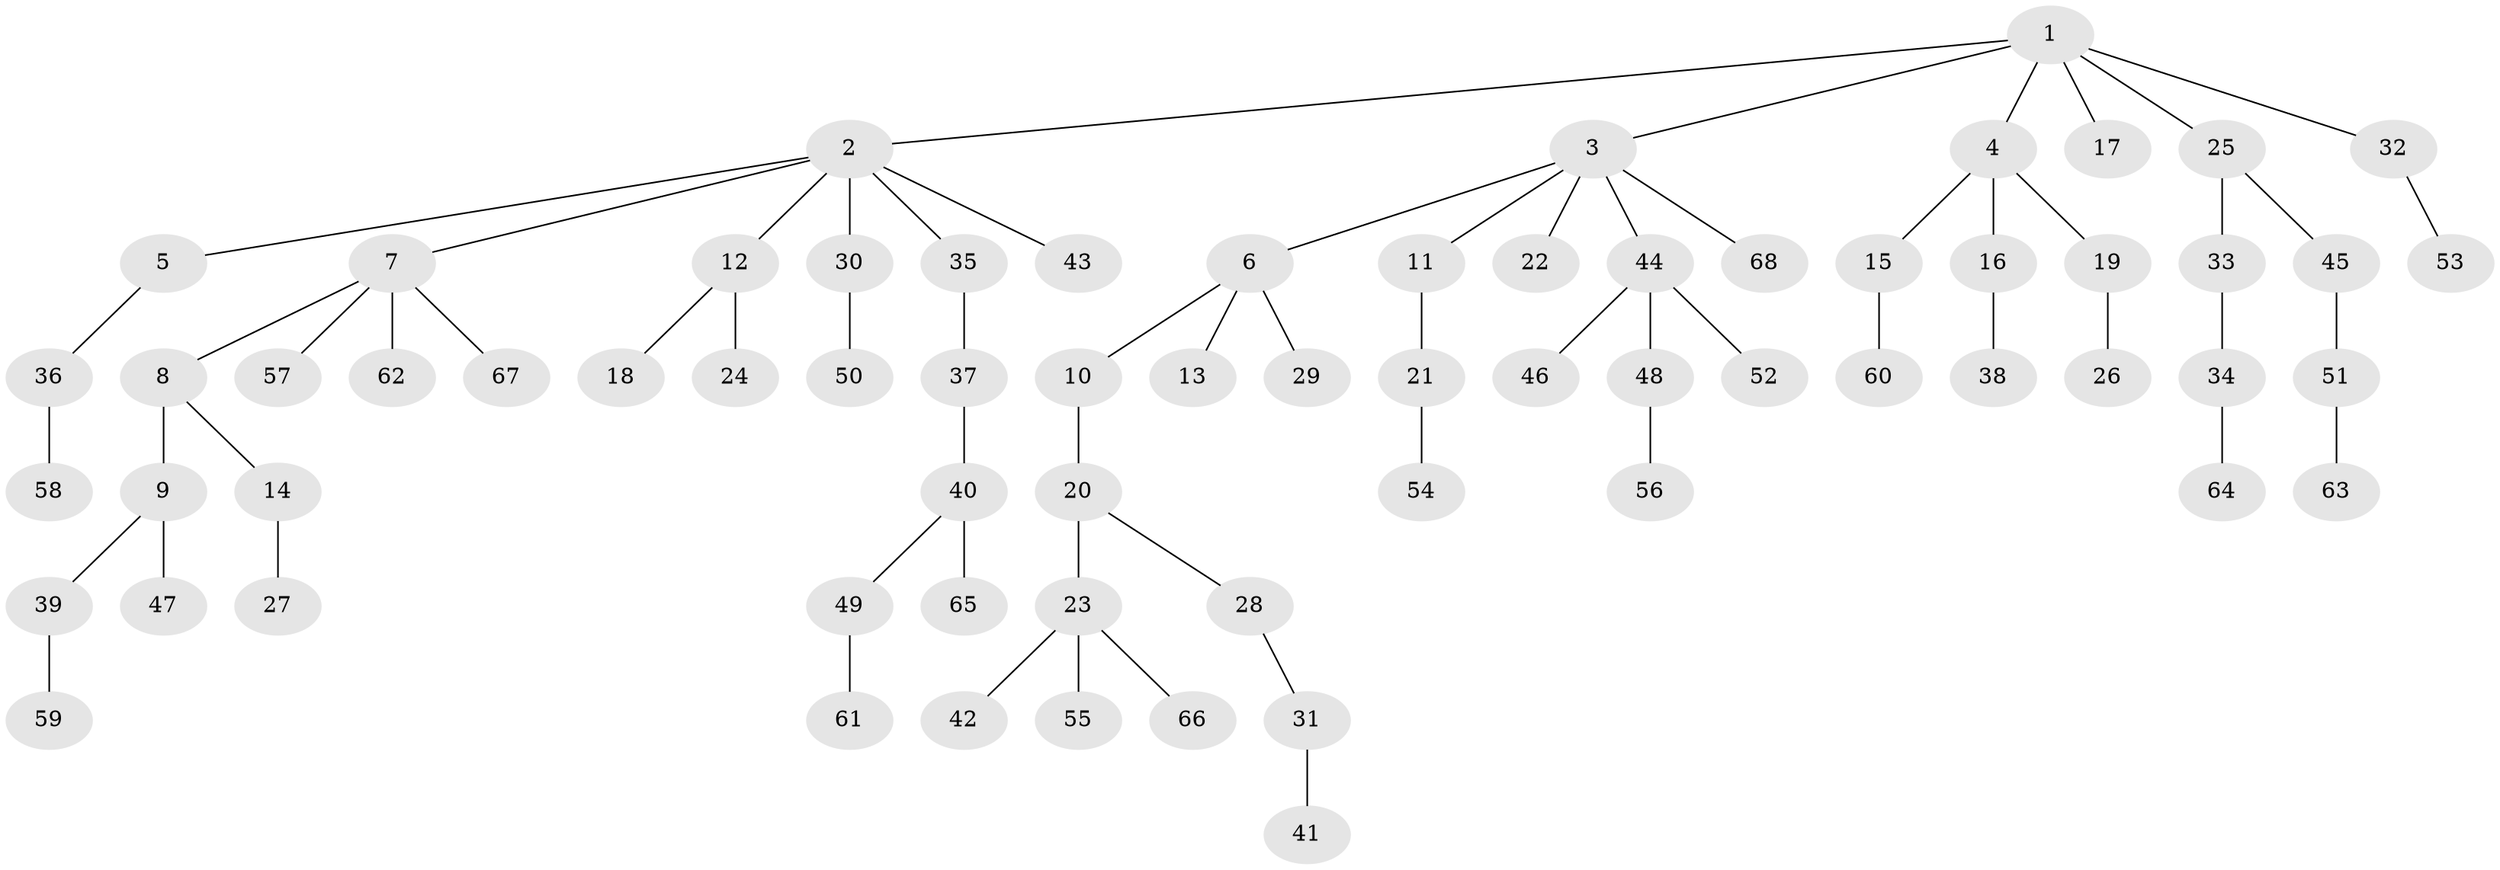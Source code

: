 // Generated by graph-tools (version 1.1) at 2025/36/03/09/25 02:36:54]
// undirected, 68 vertices, 67 edges
graph export_dot {
graph [start="1"]
  node [color=gray90,style=filled];
  1;
  2;
  3;
  4;
  5;
  6;
  7;
  8;
  9;
  10;
  11;
  12;
  13;
  14;
  15;
  16;
  17;
  18;
  19;
  20;
  21;
  22;
  23;
  24;
  25;
  26;
  27;
  28;
  29;
  30;
  31;
  32;
  33;
  34;
  35;
  36;
  37;
  38;
  39;
  40;
  41;
  42;
  43;
  44;
  45;
  46;
  47;
  48;
  49;
  50;
  51;
  52;
  53;
  54;
  55;
  56;
  57;
  58;
  59;
  60;
  61;
  62;
  63;
  64;
  65;
  66;
  67;
  68;
  1 -- 2;
  1 -- 3;
  1 -- 4;
  1 -- 17;
  1 -- 25;
  1 -- 32;
  2 -- 5;
  2 -- 7;
  2 -- 12;
  2 -- 30;
  2 -- 35;
  2 -- 43;
  3 -- 6;
  3 -- 11;
  3 -- 22;
  3 -- 44;
  3 -- 68;
  4 -- 15;
  4 -- 16;
  4 -- 19;
  5 -- 36;
  6 -- 10;
  6 -- 13;
  6 -- 29;
  7 -- 8;
  7 -- 57;
  7 -- 62;
  7 -- 67;
  8 -- 9;
  8 -- 14;
  9 -- 39;
  9 -- 47;
  10 -- 20;
  11 -- 21;
  12 -- 18;
  12 -- 24;
  14 -- 27;
  15 -- 60;
  16 -- 38;
  19 -- 26;
  20 -- 23;
  20 -- 28;
  21 -- 54;
  23 -- 42;
  23 -- 55;
  23 -- 66;
  25 -- 33;
  25 -- 45;
  28 -- 31;
  30 -- 50;
  31 -- 41;
  32 -- 53;
  33 -- 34;
  34 -- 64;
  35 -- 37;
  36 -- 58;
  37 -- 40;
  39 -- 59;
  40 -- 49;
  40 -- 65;
  44 -- 46;
  44 -- 48;
  44 -- 52;
  45 -- 51;
  48 -- 56;
  49 -- 61;
  51 -- 63;
}

